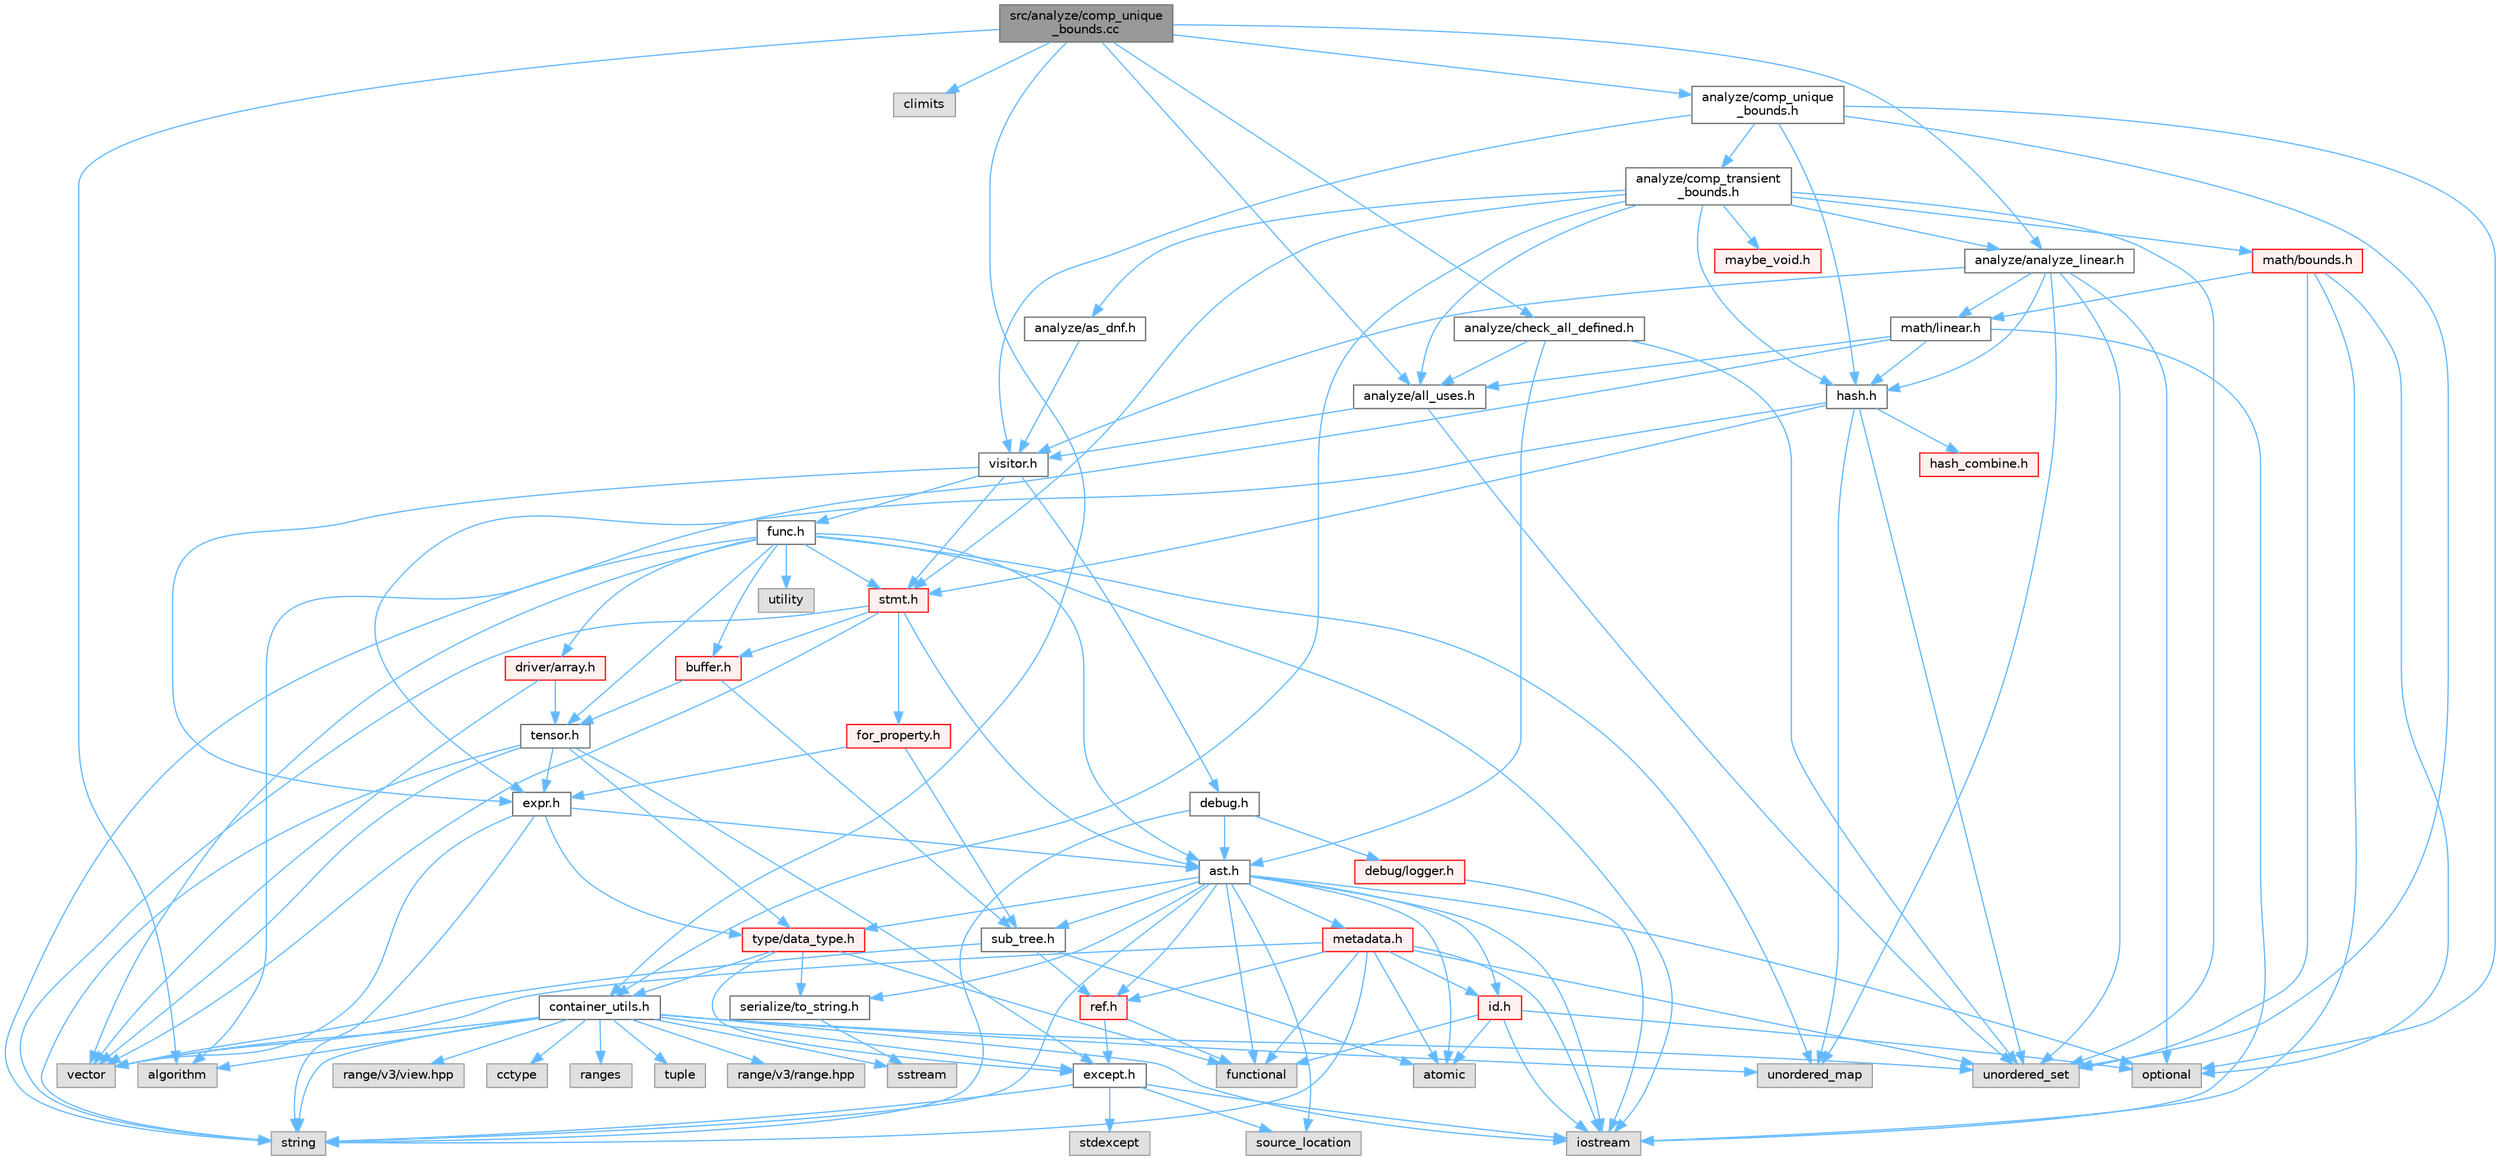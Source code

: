 digraph "src/analyze/comp_unique_bounds.cc"
{
 // LATEX_PDF_SIZE
  bgcolor="transparent";
  edge [fontname=Helvetica,fontsize=10,labelfontname=Helvetica,labelfontsize=10];
  node [fontname=Helvetica,fontsize=10,shape=box,height=0.2,width=0.4];
  Node1 [label="src/analyze/comp_unique\l_bounds.cc",height=0.2,width=0.4,color="gray40", fillcolor="grey60", style="filled", fontcolor="black",tooltip=" "];
  Node1 -> Node2 [color="steelblue1",style="solid"];
  Node2 [label="algorithm",height=0.2,width=0.4,color="grey60", fillcolor="#E0E0E0", style="filled",tooltip=" "];
  Node1 -> Node3 [color="steelblue1",style="solid"];
  Node3 [label="climits",height=0.2,width=0.4,color="grey60", fillcolor="#E0E0E0", style="filled",tooltip=" "];
  Node1 -> Node4 [color="steelblue1",style="solid"];
  Node4 [label="analyze/all_uses.h",height=0.2,width=0.4,color="grey40", fillcolor="white", style="filled",URL="$all__uses_8h.html",tooltip=" "];
  Node4 -> Node5 [color="steelblue1",style="solid"];
  Node5 [label="unordered_set",height=0.2,width=0.4,color="grey60", fillcolor="#E0E0E0", style="filled",tooltip=" "];
  Node4 -> Node6 [color="steelblue1",style="solid"];
  Node6 [label="visitor.h",height=0.2,width=0.4,color="grey40", fillcolor="white", style="filled",URL="$visitor_8h.html",tooltip=" "];
  Node6 -> Node7 [color="steelblue1",style="solid"];
  Node7 [label="debug.h",height=0.2,width=0.4,color="grey40", fillcolor="white", style="filled",URL="$debug_8h.html",tooltip=" "];
  Node7 -> Node8 [color="steelblue1",style="solid"];
  Node8 [label="string",height=0.2,width=0.4,color="grey60", fillcolor="#E0E0E0", style="filled",tooltip=" "];
  Node7 -> Node9 [color="steelblue1",style="solid"];
  Node9 [label="ast.h",height=0.2,width=0.4,color="grey40", fillcolor="white", style="filled",URL="$ast_8h.html",tooltip=" "];
  Node9 -> Node10 [color="steelblue1",style="solid"];
  Node10 [label="atomic",height=0.2,width=0.4,color="grey60", fillcolor="#E0E0E0", style="filled",tooltip=" "];
  Node9 -> Node11 [color="steelblue1",style="solid"];
  Node11 [label="functional",height=0.2,width=0.4,color="grey60", fillcolor="#E0E0E0", style="filled",tooltip=" "];
  Node9 -> Node12 [color="steelblue1",style="solid"];
  Node12 [label="iostream",height=0.2,width=0.4,color="grey60", fillcolor="#E0E0E0", style="filled",tooltip=" "];
  Node9 -> Node13 [color="steelblue1",style="solid"];
  Node13 [label="optional",height=0.2,width=0.4,color="grey60", fillcolor="#E0E0E0", style="filled",tooltip=" "];
  Node9 -> Node14 [color="steelblue1",style="solid"];
  Node14 [label="source_location",height=0.2,width=0.4,color="grey60", fillcolor="#E0E0E0", style="filled",tooltip=" "];
  Node9 -> Node8 [color="steelblue1",style="solid"];
  Node9 -> Node15 [color="steelblue1",style="solid"];
  Node15 [label="id.h",height=0.2,width=0.4,color="red", fillcolor="#FFF0F0", style="filled",URL="$id_8h.html",tooltip=" "];
  Node15 -> Node10 [color="steelblue1",style="solid"];
  Node15 -> Node11 [color="steelblue1",style="solid"];
  Node15 -> Node12 [color="steelblue1",style="solid"];
  Node15 -> Node13 [color="steelblue1",style="solid"];
  Node9 -> Node17 [color="steelblue1",style="solid"];
  Node17 [label="metadata.h",height=0.2,width=0.4,color="red", fillcolor="#FFF0F0", style="filled",URL="$metadata_8h.html",tooltip=" "];
  Node17 -> Node10 [color="steelblue1",style="solid"];
  Node17 -> Node11 [color="steelblue1",style="solid"];
  Node17 -> Node12 [color="steelblue1",style="solid"];
  Node17 -> Node8 [color="steelblue1",style="solid"];
  Node17 -> Node5 [color="steelblue1",style="solid"];
  Node17 -> Node18 [color="steelblue1",style="solid"];
  Node18 [label="vector",height=0.2,width=0.4,color="grey60", fillcolor="#E0E0E0", style="filled",tooltip=" "];
  Node17 -> Node15 [color="steelblue1",style="solid"];
  Node17 -> Node20 [color="steelblue1",style="solid"];
  Node20 [label="ref.h",height=0.2,width=0.4,color="red", fillcolor="#FFF0F0", style="filled",URL="$ref_8h.html",tooltip=" "];
  Node20 -> Node11 [color="steelblue1",style="solid"];
  Node20 -> Node26 [color="steelblue1",style="solid"];
  Node26 [label="except.h",height=0.2,width=0.4,color="grey40", fillcolor="white", style="filled",URL="$except_8h.html",tooltip=" "];
  Node26 -> Node12 [color="steelblue1",style="solid"];
  Node26 -> Node14 [color="steelblue1",style="solid"];
  Node26 -> Node27 [color="steelblue1",style="solid"];
  Node27 [label="stdexcept",height=0.2,width=0.4,color="grey60", fillcolor="#E0E0E0", style="filled",tooltip=" "];
  Node26 -> Node8 [color="steelblue1",style="solid"];
  Node9 -> Node20 [color="steelblue1",style="solid"];
  Node9 -> Node28 [color="steelblue1",style="solid"];
  Node28 [label="serialize/to_string.h",height=0.2,width=0.4,color="grey40", fillcolor="white", style="filled",URL="$to__string_8h.html",tooltip=" "];
  Node28 -> Node29 [color="steelblue1",style="solid"];
  Node29 [label="sstream",height=0.2,width=0.4,color="grey60", fillcolor="#E0E0E0", style="filled",tooltip=" "];
  Node9 -> Node30 [color="steelblue1",style="solid"];
  Node30 [label="sub_tree.h",height=0.2,width=0.4,color="grey40", fillcolor="white", style="filled",URL="$sub__tree_8h.html",tooltip=" "];
  Node30 -> Node10 [color="steelblue1",style="solid"];
  Node30 -> Node18 [color="steelblue1",style="solid"];
  Node30 -> Node20 [color="steelblue1",style="solid"];
  Node9 -> Node31 [color="steelblue1",style="solid"];
  Node31 [label="type/data_type.h",height=0.2,width=0.4,color="red", fillcolor="#FFF0F0", style="filled",URL="$data__type_8h.html",tooltip=" "];
  Node31 -> Node11 [color="steelblue1",style="solid"];
  Node31 -> Node33 [color="steelblue1",style="solid"];
  Node33 [label="container_utils.h",height=0.2,width=0.4,color="grey40", fillcolor="white", style="filled",URL="$container__utils_8h.html",tooltip=" "];
  Node33 -> Node2 [color="steelblue1",style="solid"];
  Node33 -> Node34 [color="steelblue1",style="solid"];
  Node34 [label="cctype",height=0.2,width=0.4,color="grey60", fillcolor="#E0E0E0", style="filled",tooltip=" "];
  Node33 -> Node12 [color="steelblue1",style="solid"];
  Node33 -> Node35 [color="steelblue1",style="solid"];
  Node35 [label="ranges",height=0.2,width=0.4,color="grey60", fillcolor="#E0E0E0", style="filled",tooltip=" "];
  Node33 -> Node29 [color="steelblue1",style="solid"];
  Node33 -> Node8 [color="steelblue1",style="solid"];
  Node33 -> Node36 [color="steelblue1",style="solid"];
  Node36 [label="tuple",height=0.2,width=0.4,color="grey60", fillcolor="#E0E0E0", style="filled",tooltip=" "];
  Node33 -> Node37 [color="steelblue1",style="solid"];
  Node37 [label="unordered_map",height=0.2,width=0.4,color="grey60", fillcolor="#E0E0E0", style="filled",tooltip=" "];
  Node33 -> Node5 [color="steelblue1",style="solid"];
  Node33 -> Node18 [color="steelblue1",style="solid"];
  Node33 -> Node38 [color="steelblue1",style="solid"];
  Node38 [label="range/v3/range.hpp",height=0.2,width=0.4,color="grey60", fillcolor="#E0E0E0", style="filled",tooltip=" "];
  Node33 -> Node39 [color="steelblue1",style="solid"];
  Node39 [label="range/v3/view.hpp",height=0.2,width=0.4,color="grey60", fillcolor="#E0E0E0", style="filled",tooltip=" "];
  Node33 -> Node26 [color="steelblue1",style="solid"];
  Node31 -> Node26 [color="steelblue1",style="solid"];
  Node31 -> Node28 [color="steelblue1",style="solid"];
  Node7 -> Node40 [color="steelblue1",style="solid"];
  Node40 [label="debug/logger.h",height=0.2,width=0.4,color="red", fillcolor="#FFF0F0", style="filled",URL="$logger_8h.html",tooltip=" "];
  Node40 -> Node12 [color="steelblue1",style="solid"];
  Node6 -> Node43 [color="steelblue1",style="solid"];
  Node43 [label="expr.h",height=0.2,width=0.4,color="grey40", fillcolor="white", style="filled",URL="$expr_8h.html",tooltip=" "];
  Node43 -> Node8 [color="steelblue1",style="solid"];
  Node43 -> Node18 [color="steelblue1",style="solid"];
  Node43 -> Node9 [color="steelblue1",style="solid"];
  Node43 -> Node31 [color="steelblue1",style="solid"];
  Node6 -> Node44 [color="steelblue1",style="solid"];
  Node44 [label="func.h",height=0.2,width=0.4,color="grey40", fillcolor="white", style="filled",URL="$func_8h.html",tooltip=" "];
  Node44 -> Node12 [color="steelblue1",style="solid"];
  Node44 -> Node8 [color="steelblue1",style="solid"];
  Node44 -> Node37 [color="steelblue1",style="solid"];
  Node44 -> Node45 [color="steelblue1",style="solid"];
  Node45 [label="utility",height=0.2,width=0.4,color="grey60", fillcolor="#E0E0E0", style="filled",tooltip=" "];
  Node44 -> Node18 [color="steelblue1",style="solid"];
  Node44 -> Node9 [color="steelblue1",style="solid"];
  Node44 -> Node46 [color="steelblue1",style="solid"];
  Node46 [label="buffer.h",height=0.2,width=0.4,color="red", fillcolor="#FFF0F0", style="filled",URL="$buffer_8h.html",tooltip=" "];
  Node46 -> Node30 [color="steelblue1",style="solid"];
  Node46 -> Node47 [color="steelblue1",style="solid"];
  Node47 [label="tensor.h",height=0.2,width=0.4,color="grey40", fillcolor="white", style="filled",URL="$tensor_8h.html",tooltip=" "];
  Node47 -> Node8 [color="steelblue1",style="solid"];
  Node47 -> Node18 [color="steelblue1",style="solid"];
  Node47 -> Node26 [color="steelblue1",style="solid"];
  Node47 -> Node43 [color="steelblue1",style="solid"];
  Node47 -> Node31 [color="steelblue1",style="solid"];
  Node44 -> Node50 [color="steelblue1",style="solid"];
  Node50 [label="driver/array.h",height=0.2,width=0.4,color="red", fillcolor="#FFF0F0", style="filled",URL="$array_8h.html",tooltip=" "];
  Node50 -> Node18 [color="steelblue1",style="solid"];
  Node50 -> Node47 [color="steelblue1",style="solid"];
  Node44 -> Node54 [color="steelblue1",style="solid"];
  Node54 [label="stmt.h",height=0.2,width=0.4,color="red", fillcolor="#FFF0F0", style="filled",URL="$stmt_8h.html",tooltip=" "];
  Node54 -> Node8 [color="steelblue1",style="solid"];
  Node54 -> Node18 [color="steelblue1",style="solid"];
  Node54 -> Node9 [color="steelblue1",style="solid"];
  Node54 -> Node46 [color="steelblue1",style="solid"];
  Node54 -> Node55 [color="steelblue1",style="solid"];
  Node55 [label="for_property.h",height=0.2,width=0.4,color="red", fillcolor="#FFF0F0", style="filled",URL="$for__property_8h.html",tooltip=" "];
  Node55 -> Node43 [color="steelblue1",style="solid"];
  Node55 -> Node30 [color="steelblue1",style="solid"];
  Node44 -> Node47 [color="steelblue1",style="solid"];
  Node6 -> Node54 [color="steelblue1",style="solid"];
  Node1 -> Node60 [color="steelblue1",style="solid"];
  Node60 [label="analyze/analyze_linear.h",height=0.2,width=0.4,color="grey40", fillcolor="white", style="filled",URL="$analyze__linear_8h.html",tooltip=" "];
  Node60 -> Node13 [color="steelblue1",style="solid"];
  Node60 -> Node37 [color="steelblue1",style="solid"];
  Node60 -> Node5 [color="steelblue1",style="solid"];
  Node60 -> Node61 [color="steelblue1",style="solid"];
  Node61 [label="hash.h",height=0.2,width=0.4,color="grey40", fillcolor="white", style="filled",URL="$hash_8h.html",tooltip=" "];
  Node61 -> Node37 [color="steelblue1",style="solid"];
  Node61 -> Node5 [color="steelblue1",style="solid"];
  Node61 -> Node43 [color="steelblue1",style="solid"];
  Node61 -> Node58 [color="steelblue1",style="solid"];
  Node58 [label="hash_combine.h",height=0.2,width=0.4,color="red", fillcolor="#FFF0F0", style="filled",URL="$hash__combine_8h.html",tooltip=" "];
  Node61 -> Node54 [color="steelblue1",style="solid"];
  Node60 -> Node62 [color="steelblue1",style="solid"];
  Node62 [label="math/linear.h",height=0.2,width=0.4,color="grey40", fillcolor="white", style="filled",URL="$linear_8h.html",tooltip=" "];
  Node62 -> Node2 [color="steelblue1",style="solid"];
  Node62 -> Node12 [color="steelblue1",style="solid"];
  Node62 -> Node4 [color="steelblue1",style="solid"];
  Node62 -> Node61 [color="steelblue1",style="solid"];
  Node60 -> Node6 [color="steelblue1",style="solid"];
  Node1 -> Node63 [color="steelblue1",style="solid"];
  Node63 [label="analyze/check_all_defined.h",height=0.2,width=0.4,color="grey40", fillcolor="white", style="filled",URL="$check__all__defined_8h.html",tooltip=" "];
  Node63 -> Node5 [color="steelblue1",style="solid"];
  Node63 -> Node4 [color="steelblue1",style="solid"];
  Node63 -> Node9 [color="steelblue1",style="solid"];
  Node1 -> Node64 [color="steelblue1",style="solid"];
  Node64 [label="analyze/comp_unique\l_bounds.h",height=0.2,width=0.4,color="grey40", fillcolor="white", style="filled",URL="$comp__unique__bounds_8h.html",tooltip=" "];
  Node64 -> Node13 [color="steelblue1",style="solid"];
  Node64 -> Node5 [color="steelblue1",style="solid"];
  Node64 -> Node65 [color="steelblue1",style="solid"];
  Node65 [label="analyze/comp_transient\l_bounds.h",height=0.2,width=0.4,color="grey40", fillcolor="white", style="filled",URL="$comp__transient__bounds_8h.html",tooltip=" "];
  Node65 -> Node5 [color="steelblue1",style="solid"];
  Node65 -> Node4 [color="steelblue1",style="solid"];
  Node65 -> Node60 [color="steelblue1",style="solid"];
  Node65 -> Node66 [color="steelblue1",style="solid"];
  Node66 [label="analyze/as_dnf.h",height=0.2,width=0.4,color="grey40", fillcolor="white", style="filled",URL="$as__dnf_8h.html",tooltip=" "];
  Node66 -> Node6 [color="steelblue1",style="solid"];
  Node65 -> Node33 [color="steelblue1",style="solid"];
  Node65 -> Node61 [color="steelblue1",style="solid"];
  Node65 -> Node67 [color="steelblue1",style="solid"];
  Node67 [label="math/bounds.h",height=0.2,width=0.4,color="red", fillcolor="#FFF0F0", style="filled",URL="$bounds_8h.html",tooltip=" "];
  Node67 -> Node12 [color="steelblue1",style="solid"];
  Node67 -> Node13 [color="steelblue1",style="solid"];
  Node67 -> Node5 [color="steelblue1",style="solid"];
  Node67 -> Node62 [color="steelblue1",style="solid"];
  Node65 -> Node71 [color="steelblue1",style="solid"];
  Node71 [label="maybe_void.h",height=0.2,width=0.4,color="red", fillcolor="#FFF0F0", style="filled",URL="$maybe__void_8h.html",tooltip=" "];
  Node65 -> Node54 [color="steelblue1",style="solid"];
  Node64 -> Node61 [color="steelblue1",style="solid"];
  Node64 -> Node6 [color="steelblue1",style="solid"];
  Node1 -> Node33 [color="steelblue1",style="solid"];
}
